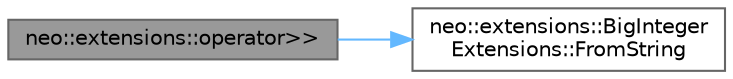 digraph "neo::extensions::operator&gt;&gt;"
{
 // LATEX_PDF_SIZE
  bgcolor="transparent";
  edge [fontname=Helvetica,fontsize=10,labelfontname=Helvetica,labelfontsize=10];
  node [fontname=Helvetica,fontsize=10,shape=box,height=0.2,width=0.4];
  rankdir="LR";
  Node1 [id="Node000001",label="neo::extensions::operator\>\>",height=0.2,width=0.4,color="gray40", fillcolor="grey60", style="filled", fontcolor="black",tooltip=" "];
  Node1 -> Node2 [id="edge2_Node000001_Node000002",color="steelblue1",style="solid",tooltip=" "];
  Node2 [id="Node000002",label="neo::extensions::BigInteger\lExtensions::FromString",height=0.2,width=0.4,color="grey40", fillcolor="white", style="filled",URL="$classneo_1_1extensions_1_1_big_integer_extensions.html#a1eeb3a3e191d78ed1c2a6b9161db8c98",tooltip="Create BigInteger from decimal string."];
}
